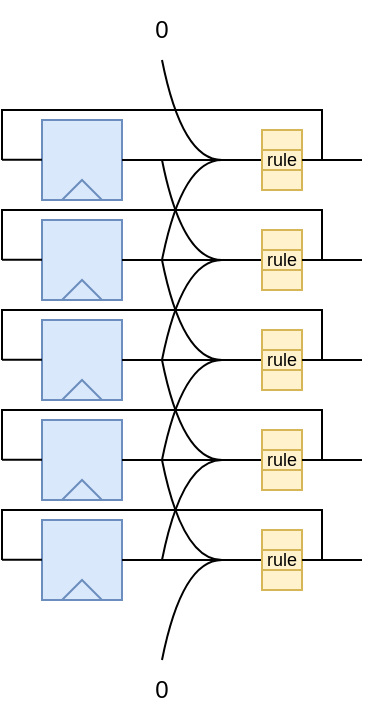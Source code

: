 <mxfile version="21.6.5" type="device">
  <diagram name="Page-1" id="wrSVjfIkB8USQ3kSRlsy">
    <mxGraphModel dx="691" dy="476" grid="1" gridSize="10" guides="1" tooltips="1" connect="1" arrows="1" fold="1" page="1" pageScale="1" pageWidth="827" pageHeight="1169" math="0" shadow="0">
      <root>
        <mxCell id="0" />
        <mxCell id="1" parent="0" />
        <mxCell id="mpmNPTWM7t_Gxc22tmOo-7" value="" style="group" vertex="1" connectable="0" parent="1">
          <mxGeometry x="100" y="450" width="80" height="40" as="geometry" />
        </mxCell>
        <mxCell id="mpmNPTWM7t_Gxc22tmOo-8" value="" style="rounded=0;whiteSpace=wrap;html=1;fillColor=#dae8fc;strokeColor=#6c8ebf;" vertex="1" parent="mpmNPTWM7t_Gxc22tmOo-7">
          <mxGeometry x="20" width="40" height="40" as="geometry" />
        </mxCell>
        <mxCell id="mpmNPTWM7t_Gxc22tmOo-9" value="" style="triangle;whiteSpace=wrap;html=1;rotation=-90;fillColor=#dae8fc;strokeColor=#6c8ebf;" vertex="1" parent="mpmNPTWM7t_Gxc22tmOo-7">
          <mxGeometry x="35" y="25" width="10" height="20" as="geometry" />
        </mxCell>
        <mxCell id="mpmNPTWM7t_Gxc22tmOo-10" value="" style="endArrow=none;html=1;rounded=0;exitX=1;exitY=0.5;exitDx=0;exitDy=0;" edge="1" parent="mpmNPTWM7t_Gxc22tmOo-7" source="mpmNPTWM7t_Gxc22tmOo-8">
          <mxGeometry width="50" height="50" relative="1" as="geometry">
            <mxPoint x="110" y="80" as="sourcePoint" />
            <mxPoint x="80" y="20" as="targetPoint" />
          </mxGeometry>
        </mxCell>
        <mxCell id="mpmNPTWM7t_Gxc22tmOo-11" value="" style="endArrow=none;html=1;rounded=0;exitX=1;exitY=0.5;exitDx=0;exitDy=0;" edge="1" parent="mpmNPTWM7t_Gxc22tmOo-7">
          <mxGeometry width="50" height="50" relative="1" as="geometry">
            <mxPoint y="19.92" as="sourcePoint" />
            <mxPoint x="20" y="19.92" as="targetPoint" />
          </mxGeometry>
        </mxCell>
        <mxCell id="mpmNPTWM7t_Gxc22tmOo-18" value="" style="endArrow=none;html=1;rounded=0;" edge="1" parent="1">
          <mxGeometry width="50" height="50" relative="1" as="geometry">
            <mxPoint x="230" y="470" as="sourcePoint" />
            <mxPoint x="180" y="470" as="targetPoint" />
          </mxGeometry>
        </mxCell>
        <mxCell id="mpmNPTWM7t_Gxc22tmOo-20" value="rule" style="rounded=0;whiteSpace=wrap;html=1;fontSize=9;fillColor=#fff2cc;strokeColor=#d6b656;" vertex="1" parent="1">
          <mxGeometry x="230" y="465" width="20" height="10" as="geometry" />
        </mxCell>
        <mxCell id="mpmNPTWM7t_Gxc22tmOo-30" value="" style="rounded=0;whiteSpace=wrap;html=1;fillColor=#fff2cc;strokeColor=#d6b656;" vertex="1" parent="1">
          <mxGeometry x="230" y="455" width="20" height="10" as="geometry" />
        </mxCell>
        <mxCell id="mpmNPTWM7t_Gxc22tmOo-31" value="" style="rounded=0;whiteSpace=wrap;html=1;fillColor=#fff2cc;strokeColor=#d6b656;" vertex="1" parent="1">
          <mxGeometry x="230" y="475" width="20" height="10" as="geometry" />
        </mxCell>
        <mxCell id="mpmNPTWM7t_Gxc22tmOo-32" value="" style="endArrow=none;html=1;rounded=0;entryX=1;entryY=0.5;entryDx=0;entryDy=0;" edge="1" parent="1" target="mpmNPTWM7t_Gxc22tmOo-20">
          <mxGeometry width="50" height="50" relative="1" as="geometry">
            <mxPoint x="100" y="470" as="sourcePoint" />
            <mxPoint x="250" y="465" as="targetPoint" />
            <Array as="points">
              <mxPoint x="100" y="445" />
              <mxPoint x="260" y="445" />
              <mxPoint x="260" y="470" />
            </Array>
          </mxGeometry>
        </mxCell>
        <mxCell id="mpmNPTWM7t_Gxc22tmOo-33" value="" style="group" vertex="1" connectable="0" parent="1">
          <mxGeometry x="100" y="500" width="80" height="40" as="geometry" />
        </mxCell>
        <mxCell id="mpmNPTWM7t_Gxc22tmOo-34" value="" style="rounded=0;whiteSpace=wrap;html=1;fillColor=#dae8fc;strokeColor=#6c8ebf;" vertex="1" parent="mpmNPTWM7t_Gxc22tmOo-33">
          <mxGeometry x="20" width="40" height="40" as="geometry" />
        </mxCell>
        <mxCell id="mpmNPTWM7t_Gxc22tmOo-35" value="" style="triangle;whiteSpace=wrap;html=1;rotation=-90;fillColor=#dae8fc;strokeColor=#6c8ebf;" vertex="1" parent="mpmNPTWM7t_Gxc22tmOo-33">
          <mxGeometry x="35" y="25" width="10" height="20" as="geometry" />
        </mxCell>
        <mxCell id="mpmNPTWM7t_Gxc22tmOo-36" value="" style="endArrow=none;html=1;rounded=0;exitX=1;exitY=0.5;exitDx=0;exitDy=0;" edge="1" parent="mpmNPTWM7t_Gxc22tmOo-33" source="mpmNPTWM7t_Gxc22tmOo-34">
          <mxGeometry width="50" height="50" relative="1" as="geometry">
            <mxPoint x="110" y="80" as="sourcePoint" />
            <mxPoint x="80" y="20" as="targetPoint" />
          </mxGeometry>
        </mxCell>
        <mxCell id="mpmNPTWM7t_Gxc22tmOo-37" value="" style="endArrow=none;html=1;rounded=0;exitX=1;exitY=0.5;exitDx=0;exitDy=0;" edge="1" parent="mpmNPTWM7t_Gxc22tmOo-33">
          <mxGeometry width="50" height="50" relative="1" as="geometry">
            <mxPoint y="19.92" as="sourcePoint" />
            <mxPoint x="20" y="19.92" as="targetPoint" />
          </mxGeometry>
        </mxCell>
        <mxCell id="mpmNPTWM7t_Gxc22tmOo-39" value="" style="endArrow=none;html=1;rounded=0;" edge="1" parent="1">
          <mxGeometry width="50" height="50" relative="1" as="geometry">
            <mxPoint x="230" y="520" as="sourcePoint" />
            <mxPoint x="180" y="520" as="targetPoint" />
          </mxGeometry>
        </mxCell>
        <mxCell id="mpmNPTWM7t_Gxc22tmOo-41" value="rule" style="rounded=0;whiteSpace=wrap;html=1;fontSize=9;fillColor=#fff2cc;strokeColor=#d6b656;" vertex="1" parent="1">
          <mxGeometry x="230" y="515" width="20" height="10" as="geometry" />
        </mxCell>
        <mxCell id="mpmNPTWM7t_Gxc22tmOo-42" value="" style="rounded=0;whiteSpace=wrap;html=1;fillColor=#fff2cc;strokeColor=#d6b656;" vertex="1" parent="1">
          <mxGeometry x="230" y="505" width="20" height="10" as="geometry" />
        </mxCell>
        <mxCell id="mpmNPTWM7t_Gxc22tmOo-43" value="" style="rounded=0;whiteSpace=wrap;html=1;fillColor=#fff2cc;strokeColor=#d6b656;" vertex="1" parent="1">
          <mxGeometry x="230" y="525" width="20" height="10" as="geometry" />
        </mxCell>
        <mxCell id="mpmNPTWM7t_Gxc22tmOo-44" value="" style="endArrow=none;html=1;rounded=0;entryX=1;entryY=0.5;entryDx=0;entryDy=0;" edge="1" parent="1" target="mpmNPTWM7t_Gxc22tmOo-41">
          <mxGeometry width="50" height="50" relative="1" as="geometry">
            <mxPoint x="100" y="520" as="sourcePoint" />
            <mxPoint x="250" y="515" as="targetPoint" />
            <Array as="points">
              <mxPoint x="100" y="495" />
              <mxPoint x="260" y="495" />
              <mxPoint x="260" y="520" />
            </Array>
          </mxGeometry>
        </mxCell>
        <mxCell id="mpmNPTWM7t_Gxc22tmOo-45" value="" style="group" vertex="1" connectable="0" parent="1">
          <mxGeometry x="100" y="550" width="80" height="40" as="geometry" />
        </mxCell>
        <mxCell id="mpmNPTWM7t_Gxc22tmOo-46" value="" style="rounded=0;whiteSpace=wrap;html=1;fillColor=#dae8fc;strokeColor=#6c8ebf;" vertex="1" parent="mpmNPTWM7t_Gxc22tmOo-45">
          <mxGeometry x="20" width="40" height="40" as="geometry" />
        </mxCell>
        <mxCell id="mpmNPTWM7t_Gxc22tmOo-47" value="" style="triangle;whiteSpace=wrap;html=1;rotation=-90;fillColor=#dae8fc;strokeColor=#6c8ebf;" vertex="1" parent="mpmNPTWM7t_Gxc22tmOo-45">
          <mxGeometry x="35" y="25" width="10" height="20" as="geometry" />
        </mxCell>
        <mxCell id="mpmNPTWM7t_Gxc22tmOo-48" value="" style="endArrow=none;html=1;rounded=0;exitX=1;exitY=0.5;exitDx=0;exitDy=0;" edge="1" parent="mpmNPTWM7t_Gxc22tmOo-45" source="mpmNPTWM7t_Gxc22tmOo-46">
          <mxGeometry width="50" height="50" relative="1" as="geometry">
            <mxPoint x="110" y="80" as="sourcePoint" />
            <mxPoint x="80" y="20" as="targetPoint" />
          </mxGeometry>
        </mxCell>
        <mxCell id="mpmNPTWM7t_Gxc22tmOo-49" value="" style="endArrow=none;html=1;rounded=0;exitX=1;exitY=0.5;exitDx=0;exitDy=0;" edge="1" parent="mpmNPTWM7t_Gxc22tmOo-45">
          <mxGeometry width="50" height="50" relative="1" as="geometry">
            <mxPoint y="19.92" as="sourcePoint" />
            <mxPoint x="20" y="19.92" as="targetPoint" />
          </mxGeometry>
        </mxCell>
        <mxCell id="mpmNPTWM7t_Gxc22tmOo-51" value="" style="endArrow=none;html=1;rounded=0;" edge="1" parent="1">
          <mxGeometry width="50" height="50" relative="1" as="geometry">
            <mxPoint x="230" y="570" as="sourcePoint" />
            <mxPoint x="180" y="570" as="targetPoint" />
          </mxGeometry>
        </mxCell>
        <mxCell id="mpmNPTWM7t_Gxc22tmOo-53" value="rule" style="rounded=0;whiteSpace=wrap;html=1;fontSize=9;fillColor=#fff2cc;strokeColor=#d6b656;" vertex="1" parent="1">
          <mxGeometry x="230" y="565" width="20" height="10" as="geometry" />
        </mxCell>
        <mxCell id="mpmNPTWM7t_Gxc22tmOo-54" value="" style="rounded=0;whiteSpace=wrap;html=1;fillColor=#fff2cc;strokeColor=#d6b656;" vertex="1" parent="1">
          <mxGeometry x="230" y="555" width="20" height="10" as="geometry" />
        </mxCell>
        <mxCell id="mpmNPTWM7t_Gxc22tmOo-55" value="" style="rounded=0;whiteSpace=wrap;html=1;fillColor=#fff2cc;strokeColor=#d6b656;" vertex="1" parent="1">
          <mxGeometry x="230" y="575" width="20" height="10" as="geometry" />
        </mxCell>
        <mxCell id="mpmNPTWM7t_Gxc22tmOo-56" value="" style="endArrow=none;html=1;rounded=0;entryX=1;entryY=0.5;entryDx=0;entryDy=0;" edge="1" parent="1" target="mpmNPTWM7t_Gxc22tmOo-53">
          <mxGeometry width="50" height="50" relative="1" as="geometry">
            <mxPoint x="100" y="570" as="sourcePoint" />
            <mxPoint x="250" y="565" as="targetPoint" />
            <Array as="points">
              <mxPoint x="100" y="545" />
              <mxPoint x="260" y="545" />
              <mxPoint x="260" y="570" />
            </Array>
          </mxGeometry>
        </mxCell>
        <mxCell id="mpmNPTWM7t_Gxc22tmOo-57" value="" style="group" vertex="1" connectable="0" parent="1">
          <mxGeometry x="100" y="600" width="80" height="40" as="geometry" />
        </mxCell>
        <mxCell id="mpmNPTWM7t_Gxc22tmOo-58" value="" style="rounded=0;whiteSpace=wrap;html=1;fillColor=#dae8fc;strokeColor=#6c8ebf;" vertex="1" parent="mpmNPTWM7t_Gxc22tmOo-57">
          <mxGeometry x="20" width="40" height="40" as="geometry" />
        </mxCell>
        <mxCell id="mpmNPTWM7t_Gxc22tmOo-59" value="" style="triangle;whiteSpace=wrap;html=1;rotation=-90;fillColor=#dae8fc;strokeColor=#6c8ebf;" vertex="1" parent="mpmNPTWM7t_Gxc22tmOo-57">
          <mxGeometry x="35" y="25" width="10" height="20" as="geometry" />
        </mxCell>
        <mxCell id="mpmNPTWM7t_Gxc22tmOo-60" value="" style="endArrow=none;html=1;rounded=0;exitX=1;exitY=0.5;exitDx=0;exitDy=0;" edge="1" parent="mpmNPTWM7t_Gxc22tmOo-57" source="mpmNPTWM7t_Gxc22tmOo-58">
          <mxGeometry width="50" height="50" relative="1" as="geometry">
            <mxPoint x="110" y="80" as="sourcePoint" />
            <mxPoint x="80" y="20" as="targetPoint" />
          </mxGeometry>
        </mxCell>
        <mxCell id="mpmNPTWM7t_Gxc22tmOo-61" value="" style="endArrow=none;html=1;rounded=0;exitX=1;exitY=0.5;exitDx=0;exitDy=0;" edge="1" parent="mpmNPTWM7t_Gxc22tmOo-57">
          <mxGeometry width="50" height="50" relative="1" as="geometry">
            <mxPoint y="19.92" as="sourcePoint" />
            <mxPoint x="20" y="19.92" as="targetPoint" />
          </mxGeometry>
        </mxCell>
        <mxCell id="mpmNPTWM7t_Gxc22tmOo-63" value="" style="endArrow=none;html=1;rounded=0;" edge="1" parent="1">
          <mxGeometry width="50" height="50" relative="1" as="geometry">
            <mxPoint x="230" y="620" as="sourcePoint" />
            <mxPoint x="180" y="620" as="targetPoint" />
          </mxGeometry>
        </mxCell>
        <mxCell id="mpmNPTWM7t_Gxc22tmOo-65" value="rule" style="rounded=0;whiteSpace=wrap;html=1;fontSize=9;fillColor=#fff2cc;strokeColor=#d6b656;" vertex="1" parent="1">
          <mxGeometry x="230" y="615" width="20" height="10" as="geometry" />
        </mxCell>
        <mxCell id="mpmNPTWM7t_Gxc22tmOo-66" value="" style="rounded=0;whiteSpace=wrap;html=1;fillColor=#fff2cc;strokeColor=#d6b656;" vertex="1" parent="1">
          <mxGeometry x="230" y="605" width="20" height="10" as="geometry" />
        </mxCell>
        <mxCell id="mpmNPTWM7t_Gxc22tmOo-67" value="" style="rounded=0;whiteSpace=wrap;html=1;fillColor=#fff2cc;strokeColor=#d6b656;" vertex="1" parent="1">
          <mxGeometry x="230" y="625" width="20" height="10" as="geometry" />
        </mxCell>
        <mxCell id="mpmNPTWM7t_Gxc22tmOo-68" value="" style="endArrow=none;html=1;rounded=0;entryX=1;entryY=0.5;entryDx=0;entryDy=0;" edge="1" parent="1" target="mpmNPTWM7t_Gxc22tmOo-65">
          <mxGeometry width="50" height="50" relative="1" as="geometry">
            <mxPoint x="100" y="620" as="sourcePoint" />
            <mxPoint x="250" y="615" as="targetPoint" />
            <Array as="points">
              <mxPoint x="100" y="595" />
              <mxPoint x="260" y="595" />
              <mxPoint x="260" y="620" />
            </Array>
          </mxGeometry>
        </mxCell>
        <mxCell id="mpmNPTWM7t_Gxc22tmOo-69" value="" style="group" vertex="1" connectable="0" parent="1">
          <mxGeometry x="100" y="650" width="80" height="40" as="geometry" />
        </mxCell>
        <mxCell id="mpmNPTWM7t_Gxc22tmOo-70" value="" style="rounded=0;whiteSpace=wrap;html=1;fillColor=#dae8fc;strokeColor=#6c8ebf;" vertex="1" parent="mpmNPTWM7t_Gxc22tmOo-69">
          <mxGeometry x="20" width="40" height="40" as="geometry" />
        </mxCell>
        <mxCell id="mpmNPTWM7t_Gxc22tmOo-71" value="" style="triangle;whiteSpace=wrap;html=1;rotation=-90;fillColor=#dae8fc;strokeColor=#6c8ebf;" vertex="1" parent="mpmNPTWM7t_Gxc22tmOo-69">
          <mxGeometry x="35" y="25" width="10" height="20" as="geometry" />
        </mxCell>
        <mxCell id="mpmNPTWM7t_Gxc22tmOo-72" value="" style="endArrow=none;html=1;rounded=0;exitX=1;exitY=0.5;exitDx=0;exitDy=0;" edge="1" parent="mpmNPTWM7t_Gxc22tmOo-69" source="mpmNPTWM7t_Gxc22tmOo-70">
          <mxGeometry width="50" height="50" relative="1" as="geometry">
            <mxPoint x="110" y="80" as="sourcePoint" />
            <mxPoint x="80" y="20" as="targetPoint" />
          </mxGeometry>
        </mxCell>
        <mxCell id="mpmNPTWM7t_Gxc22tmOo-73" value="" style="endArrow=none;html=1;rounded=0;exitX=1;exitY=0.5;exitDx=0;exitDy=0;" edge="1" parent="mpmNPTWM7t_Gxc22tmOo-69">
          <mxGeometry width="50" height="50" relative="1" as="geometry">
            <mxPoint y="19.92" as="sourcePoint" />
            <mxPoint x="20" y="19.92" as="targetPoint" />
          </mxGeometry>
        </mxCell>
        <mxCell id="mpmNPTWM7t_Gxc22tmOo-75" value="" style="endArrow=none;html=1;rounded=0;" edge="1" parent="1">
          <mxGeometry width="50" height="50" relative="1" as="geometry">
            <mxPoint x="230" y="670" as="sourcePoint" />
            <mxPoint x="180" y="670" as="targetPoint" />
          </mxGeometry>
        </mxCell>
        <mxCell id="mpmNPTWM7t_Gxc22tmOo-77" value="rule" style="rounded=0;whiteSpace=wrap;html=1;fontSize=9;fillColor=#fff2cc;strokeColor=#d6b656;" vertex="1" parent="1">
          <mxGeometry x="230" y="665" width="20" height="10" as="geometry" />
        </mxCell>
        <mxCell id="mpmNPTWM7t_Gxc22tmOo-78" value="" style="rounded=0;whiteSpace=wrap;html=1;fillColor=#fff2cc;strokeColor=#d6b656;" vertex="1" parent="1">
          <mxGeometry x="230" y="655" width="20" height="10" as="geometry" />
        </mxCell>
        <mxCell id="mpmNPTWM7t_Gxc22tmOo-79" value="" style="rounded=0;whiteSpace=wrap;html=1;fillColor=#fff2cc;strokeColor=#d6b656;" vertex="1" parent="1">
          <mxGeometry x="230" y="675" width="20" height="10" as="geometry" />
        </mxCell>
        <mxCell id="mpmNPTWM7t_Gxc22tmOo-80" value="" style="endArrow=none;html=1;rounded=0;entryX=1;entryY=0.5;entryDx=0;entryDy=0;" edge="1" parent="1" target="mpmNPTWM7t_Gxc22tmOo-77">
          <mxGeometry width="50" height="50" relative="1" as="geometry">
            <mxPoint x="100" y="670" as="sourcePoint" />
            <mxPoint x="250" y="665" as="targetPoint" />
            <Array as="points">
              <mxPoint x="100" y="645" />
              <mxPoint x="260" y="645" />
              <mxPoint x="260" y="670" />
            </Array>
          </mxGeometry>
        </mxCell>
        <mxCell id="mpmNPTWM7t_Gxc22tmOo-81" value="0" style="text;html=1;strokeColor=none;fillColor=none;align=center;verticalAlign=middle;whiteSpace=wrap;rounded=0;" vertex="1" parent="1">
          <mxGeometry x="150" y="390" width="60" height="30" as="geometry" />
        </mxCell>
        <mxCell id="mpmNPTWM7t_Gxc22tmOo-82" value="0" style="text;html=1;strokeColor=none;fillColor=none;align=center;verticalAlign=middle;whiteSpace=wrap;rounded=0;" vertex="1" parent="1">
          <mxGeometry x="150" y="720" width="60" height="30" as="geometry" />
        </mxCell>
        <mxCell id="mpmNPTWM7t_Gxc22tmOo-89" value="" style="curved=1;endArrow=none;html=1;rounded=0;endFill=0;" edge="1" parent="1">
          <mxGeometry width="50" height="50" relative="1" as="geometry">
            <mxPoint x="180" y="520" as="sourcePoint" />
            <mxPoint x="210" y="470" as="targetPoint" />
            <Array as="points">
              <mxPoint x="190" y="470" />
            </Array>
          </mxGeometry>
        </mxCell>
        <mxCell id="mpmNPTWM7t_Gxc22tmOo-90" value="" style="curved=1;endArrow=none;html=1;rounded=0;endFill=0;" edge="1" parent="1">
          <mxGeometry width="50" height="50" relative="1" as="geometry">
            <mxPoint x="210" y="520" as="sourcePoint" />
            <mxPoint x="180" y="470" as="targetPoint" />
            <Array as="points">
              <mxPoint x="190" y="520" />
            </Array>
          </mxGeometry>
        </mxCell>
        <mxCell id="mpmNPTWM7t_Gxc22tmOo-95" value="" style="curved=1;endArrow=none;html=1;rounded=0;endFill=0;" edge="1" parent="1">
          <mxGeometry width="50" height="50" relative="1" as="geometry">
            <mxPoint x="180" y="570" as="sourcePoint" />
            <mxPoint x="210" y="520" as="targetPoint" />
            <Array as="points">
              <mxPoint x="190" y="520" />
            </Array>
          </mxGeometry>
        </mxCell>
        <mxCell id="mpmNPTWM7t_Gxc22tmOo-96" value="" style="curved=1;endArrow=none;html=1;rounded=0;endFill=0;" edge="1" parent="1">
          <mxGeometry width="50" height="50" relative="1" as="geometry">
            <mxPoint x="210" y="570" as="sourcePoint" />
            <mxPoint x="180" y="520" as="targetPoint" />
            <Array as="points">
              <mxPoint x="190" y="570" />
            </Array>
          </mxGeometry>
        </mxCell>
        <mxCell id="mpmNPTWM7t_Gxc22tmOo-97" value="" style="curved=1;endArrow=none;html=1;rounded=0;endFill=0;" edge="1" parent="1">
          <mxGeometry width="50" height="50" relative="1" as="geometry">
            <mxPoint x="180" y="620" as="sourcePoint" />
            <mxPoint x="210" y="570" as="targetPoint" />
            <Array as="points">
              <mxPoint x="190" y="570" />
            </Array>
          </mxGeometry>
        </mxCell>
        <mxCell id="mpmNPTWM7t_Gxc22tmOo-98" value="" style="curved=1;endArrow=none;html=1;rounded=0;endFill=0;" edge="1" parent="1">
          <mxGeometry width="50" height="50" relative="1" as="geometry">
            <mxPoint x="210" y="620" as="sourcePoint" />
            <mxPoint x="180" y="570" as="targetPoint" />
            <Array as="points">
              <mxPoint x="190" y="620" />
            </Array>
          </mxGeometry>
        </mxCell>
        <mxCell id="mpmNPTWM7t_Gxc22tmOo-99" value="" style="curved=1;endArrow=none;html=1;rounded=0;endFill=0;" edge="1" parent="1">
          <mxGeometry width="50" height="50" relative="1" as="geometry">
            <mxPoint x="180" y="670" as="sourcePoint" />
            <mxPoint x="210" y="620" as="targetPoint" />
            <Array as="points">
              <mxPoint x="190" y="620" />
            </Array>
          </mxGeometry>
        </mxCell>
        <mxCell id="mpmNPTWM7t_Gxc22tmOo-100" value="" style="curved=1;endArrow=none;html=1;rounded=0;endFill=0;" edge="1" parent="1">
          <mxGeometry width="50" height="50" relative="1" as="geometry">
            <mxPoint x="210" y="670" as="sourcePoint" />
            <mxPoint x="180" y="620" as="targetPoint" />
            <Array as="points">
              <mxPoint x="190" y="670" />
            </Array>
          </mxGeometry>
        </mxCell>
        <mxCell id="mpmNPTWM7t_Gxc22tmOo-101" value="" style="curved=1;endArrow=none;html=1;rounded=0;endFill=0;" edge="1" parent="1">
          <mxGeometry width="50" height="50" relative="1" as="geometry">
            <mxPoint x="180" y="720" as="sourcePoint" />
            <mxPoint x="210" y="670" as="targetPoint" />
            <Array as="points">
              <mxPoint x="190" y="670" />
            </Array>
          </mxGeometry>
        </mxCell>
        <mxCell id="mpmNPTWM7t_Gxc22tmOo-102" value="" style="curved=1;endArrow=none;html=1;rounded=0;endFill=0;" edge="1" parent="1">
          <mxGeometry width="50" height="50" relative="1" as="geometry">
            <mxPoint x="210" y="470" as="sourcePoint" />
            <mxPoint x="180" y="420" as="targetPoint" />
            <Array as="points">
              <mxPoint x="190" y="470" />
            </Array>
          </mxGeometry>
        </mxCell>
        <mxCell id="mpmNPTWM7t_Gxc22tmOo-103" value="" style="endArrow=none;html=1;rounded=0;" edge="1" parent="1">
          <mxGeometry width="50" height="50" relative="1" as="geometry">
            <mxPoint x="260" y="670" as="sourcePoint" />
            <mxPoint x="280" y="670" as="targetPoint" />
          </mxGeometry>
        </mxCell>
        <mxCell id="mpmNPTWM7t_Gxc22tmOo-104" value="" style="endArrow=none;html=1;rounded=0;" edge="1" parent="1">
          <mxGeometry width="50" height="50" relative="1" as="geometry">
            <mxPoint x="260" y="620" as="sourcePoint" />
            <mxPoint x="280" y="620" as="targetPoint" />
          </mxGeometry>
        </mxCell>
        <mxCell id="mpmNPTWM7t_Gxc22tmOo-105" value="" style="endArrow=none;html=1;rounded=0;" edge="1" parent="1">
          <mxGeometry width="50" height="50" relative="1" as="geometry">
            <mxPoint x="260" y="570" as="sourcePoint" />
            <mxPoint x="280" y="570" as="targetPoint" />
          </mxGeometry>
        </mxCell>
        <mxCell id="mpmNPTWM7t_Gxc22tmOo-106" value="" style="endArrow=none;html=1;rounded=0;" edge="1" parent="1">
          <mxGeometry width="50" height="50" relative="1" as="geometry">
            <mxPoint x="260" y="520" as="sourcePoint" />
            <mxPoint x="280" y="520" as="targetPoint" />
          </mxGeometry>
        </mxCell>
        <mxCell id="mpmNPTWM7t_Gxc22tmOo-107" value="" style="endArrow=none;html=1;rounded=0;" edge="1" parent="1">
          <mxGeometry width="50" height="50" relative="1" as="geometry">
            <mxPoint x="260" y="470" as="sourcePoint" />
            <mxPoint x="280" y="470" as="targetPoint" />
          </mxGeometry>
        </mxCell>
      </root>
    </mxGraphModel>
  </diagram>
</mxfile>
